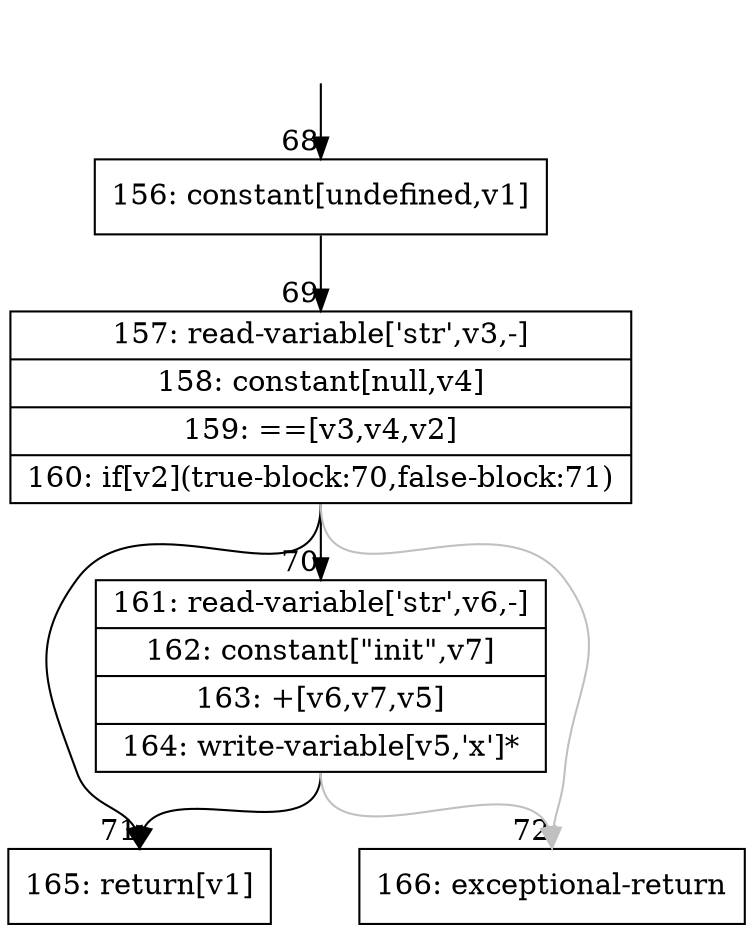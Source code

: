 digraph {
rankdir="TD"
BB_entry13[shape=none,label=""];
BB_entry13 -> BB68 [tailport=s, headport=n, headlabel="    68"]
BB68 [shape=record label="{156: constant[undefined,v1]}" ] 
BB68 -> BB69 [tailport=s, headport=n, headlabel="      69"]
BB69 [shape=record label="{157: read-variable['str',v3,-]|158: constant[null,v4]|159: ==[v3,v4,v2]|160: if[v2](true-block:70,false-block:71)}" ] 
BB69 -> BB70 [tailport=s, headport=n, headlabel="      70"]
BB69 -> BB71 [tailport=s, headport=n, headlabel="      71"]
BB69 -> BB72 [tailport=s, headport=n, color=gray, headlabel="      72"]
BB70 [shape=record label="{161: read-variable['str',v6,-]|162: constant[\"init\",v7]|163: +[v6,v7,v5]|164: write-variable[v5,'x']*}" ] 
BB70 -> BB71 [tailport=s, headport=n]
BB70 -> BB72 [tailport=s, headport=n, color=gray]
BB71 [shape=record label="{165: return[v1]}" ] 
BB72 [shape=record label="{166: exceptional-return}" ] 
//#$~ 88
}
